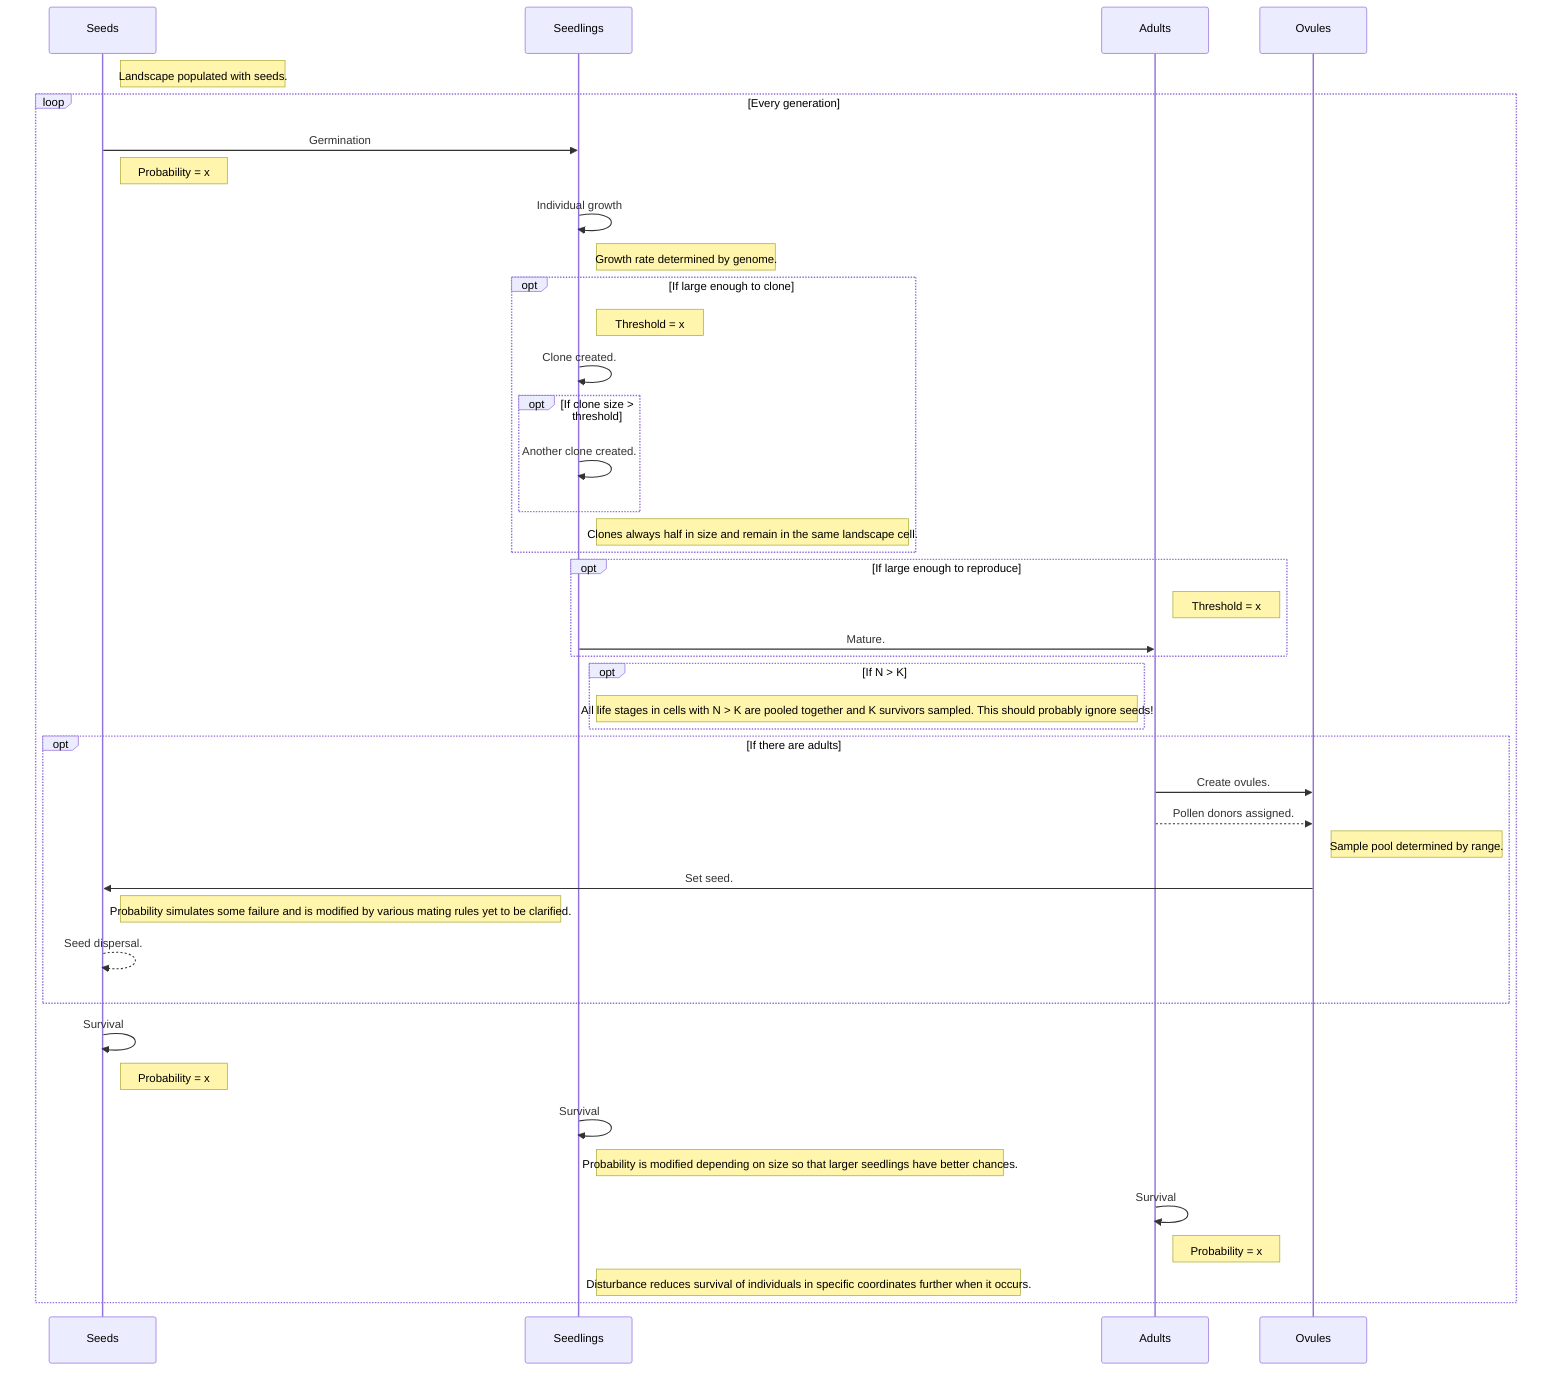 sequenceDiagram
  participant 0 as Seeds
  participant 1 as Seedlings
  participant 2 as Adults
  participant F as Ovules
  Note right of 0: Landscape populated with seeds.
  loop Every generation
    0->>1: Germination
    Note right of 0: Probability = x
    1->>1: Individual growth
    Note right of 1: Growth rate determined by genome.
    opt If large enough to clone
      Note right of 1: Threshold = x
      1->>1: Clone created.
      opt If clone size > threshold
        1->>1: Another clone created.
      end
      Note right of 1: Clones always half in size and remain in the same landscape cell.
    end
    opt If large enough to reproduce
      Note right of 2: Threshold = x
      1->>2: Mature.
    end
    opt If N > K
      Note right of 1: All life stages in cells with N > K are pooled together and K survivors sampled. This should probably ignore seeds!
    end
    opt If there are adults
      2->>F: Create ovules.
      2-->>F: Pollen donors assigned.
      Note right of F: Sample pool determined by range.
      F->>0: Set seed.
      Note right of 0: Probability simulates some failure and is modified by various mating rules yet to be clarified.
      0-->>0: Seed dispersal.
    end
    0->>0: Survival
    Note right of 0: Probability = x
    1->>1: Survival
    Note right of 1: Probability is modified depending on size so that larger seedlings have better chances.
    2->>2: Survival
    Note right of 2: Probability = x
    Note right of 1: Disturbance reduces survival of individuals in specific coordinates further when it occurs.
  end
